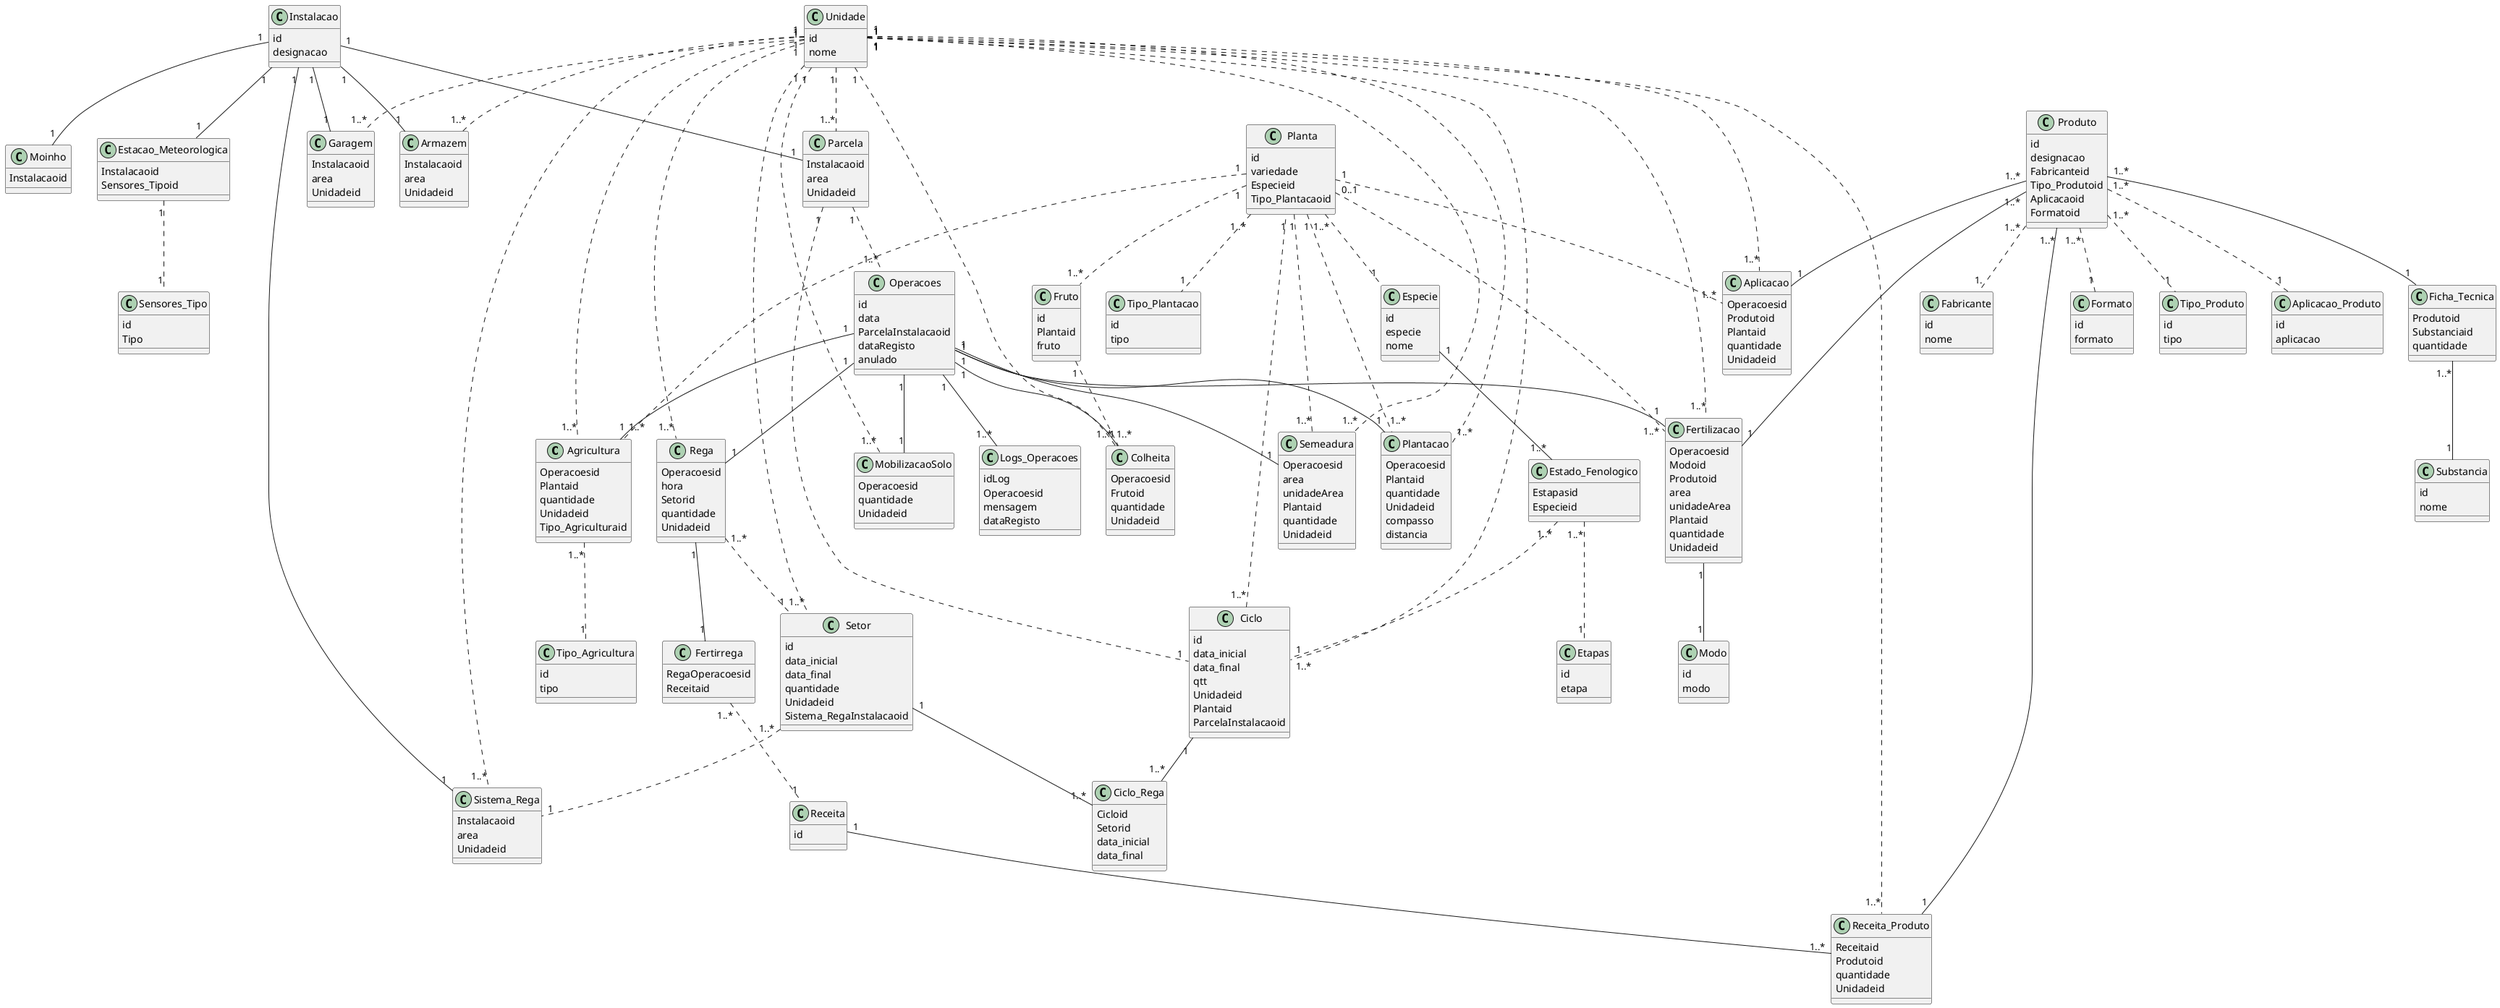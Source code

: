 @startuml

class Agricultura {
  Operacoesid
  Plantaid
  quantidade
  Unidadeid
  Tipo_Agriculturaid
}
class Aplicacao {
  Operacoesid
  Produtoid
  Plantaid
  quantidade
  Unidadeid
}
class Aplicacao_Produto {
  id
  aplicacao
}
class Armazem {
  Instalacaoid
  area
  Unidadeid
}
class Ciclo {
  id
  data_inicial
  data_final
  qtt
  Unidadeid
  Plantaid
  ParcelaInstalacaoid
}
class Ciclo_Rega {
  Cicloid
  Setorid
  data_inicial
  data_final
}
class Colheita {
  Operacoesid
  Frutoid
  quantidade
  Unidadeid
}
class Especie {
  id
  especie
  nome
}
class Estacao_Meteorologica {
  Instalacaoid
  Sensores_Tipoid
}
class Estado_Fenologico {
  Estapasid
  Especieid
}
class Etapas {
  id
  etapa
}
class Fabricante {
  id
  nome
}
class Fertilizacao {
  Operacoesid
  Modoid
  Produtoid
  area
  unidadeArea
  Plantaid
  quantidade
  Unidadeid
}
class Fertirrega {
  RegaOperacoesid
  Receitaid
}
class Ficha_Tecnica {
  Produtoid
  Substanciaid
  quantidade
}
class Formato {
  id
  formato
}
class Fruto {
  id
  Plantaid
  fruto
}
class Garagem {
  Instalacaoid
  area
  Unidadeid
}
class Instalacao {
  id
  designacao
}
class Logs_Operacoes {
  idLog
  Operacoesid
  mensagem
  dataRegisto
}
class MobilizacaoSolo {
  Operacoesid
  quantidade
  Unidadeid
}
class Modo {
  id
  modo
}
class Moinho {
  Instalacaoid
}
class Operacoes {
  id
  data
  ParcelaInstalacaoid
  dataRegisto
  anulado
}
class Parcela {
  Instalacaoid
  area
  Unidadeid
}
class Planta {
  id
  variedade
  Especieid
  Tipo_Plantacaoid
}
class Plantacao {
  Operacoesid
  Plantaid
  quantidade
  Unidadeid
  compasso
  distancia
}
class Produto {
  id
  designacao
  Fabricanteid
  Tipo_Produtoid
  Aplicacaoid
  Formatoid
}
class Receita {
  id
}
class Receita_Produto {
  Receitaid
  Produtoid
  quantidade
  Unidadeid
}
class Rega {
  Operacoesid
  hora
  Setorid
  quantidade
  Unidadeid
}
class Semeadura {
  Operacoesid
  area
  unidadeArea
  Plantaid
  quantidade
  Unidadeid
}
class Sensores_Tipo {
  id
  Tipo
}
class Setor {
  id
  data_inicial
  data_final
  quantidade
  Unidadeid
  Sistema_RegaInstalacaoid
 }
class Sistema_Rega {
  Instalacaoid
  area
  Unidadeid
}
class Substancia {
  id
  nome
}
class Tipo_Agricultura {
  id
  tipo
}
class Tipo_Plantacao {
  id
  tipo
}
class Tipo_Produto {
  id
  tipo
}
class Unidade {
  id
  nome
}

Produto "1..*" .. "1." Fabricante
Produto "1..*" .. "1" Tipo_Produto
Produto "1..*" .. "1" Aplicacao_Produto
Produto "1..*" .. "1" Formato
Produto "1..*" -- "1" Ficha_Tecnica
Produto "1..*" -- "1" Receita_Produto
Produto "1..*" -- "1" Aplicacao
Produto "1..*" -- "1" Fertilizacao

Ficha_Tecnica "1..*" -- "1" Substancia

Instalacao "1" -- "1" Moinho
Instalacao "1" -- "1" Garagem
Instalacao "1" -- "1" Armazem
Instalacao "1" -- "1" Sistema_Rega
Instalacao "1" -- "1" Estacao_Meteorologica
Instalacao "1" -- "1" Parcela

Estacao_Meteorologica "1" .. "1" Sensores_Tipo

Parcela "1" .. "1" Ciclo
Parcela "1" .. "1..*" Operacoes

Unidade "1" .. "1..*" Armazem
Unidade "1" .. "1..*" Parcela
Unidade "1" .. "1..*" Garagem
Unidade "1" .. "1..*" Plantacao
Unidade "1" .. "1..*" Aplicacao
Unidade "1" .. "1..*" Ciclo
Unidade "1" .. "1..*" Agricultura
Unidade "1" .. "1..*" Semeadura
Unidade "1" .. "1..*" Fertilizacao
Unidade "1" .. "1..*" Rega
Unidade "1" .. "1..*" Setor
Unidade "1" .. "1..*" Sistema_Rega
Unidade "1" .. "1..*" Receita_Produto
Unidade "1" .. "1..*" Colheita
Unidade "1" .. "1..*" MobilizacaoSolo

Operacoes "1" -- "1..*" Logs_Operacoes
Operacoes "1" -- "1" Plantacao
Operacoes "1" -- "1" Agricultura
Operacoes "1" -- "1" Semeadura
Operacoes "1" -- "1" Fertilizacao
Operacoes "1" -- "1" Rega
Operacoes "1" -- "1" Colheita
Operacoes "1" -- "1" MobilizacaoSolo

Ciclo "1" -- "1..*" Ciclo_Rega
Ciclo "1..*" .. "1" Planta

Planta "1" .. "1..*" Fruto
Planta "1" .. "1..*" Plantacao
Planta "1" .. "1..*" Agricultura
Planta "1..*" .. "1" Tipo_Plantacao
Planta "1" .. "1..*" Semeadura
Planta "1" .. "1..*" Aplicacao
Planta "0..1" .. "1..*" Fertilizacao
Planta "1..*" .. "1" Especie

Especie "1" -- "1..*" Estado_Fenologico

Estado_Fenologico "1..*" .. "1" Etapas

Estado_Fenologico "1..*" .. "1" Ciclo

Fruto "1" .. "1..*" Colheita

Rega "1" -- "1" Fertirrega
Rega "1..*" .. "1" Setor

Setor "1" -- "1..*" Ciclo_Rega
Setor "1..*" .. "1" Sistema_Rega

Fertirrega "1..*" .. "1" Receita

Receita "1" -- "1..*" Receita_Produto

Fertilizacao "1" -- "1" Modo

Agricultura "1..*" .. "1" Tipo_Agricultura

@enduml